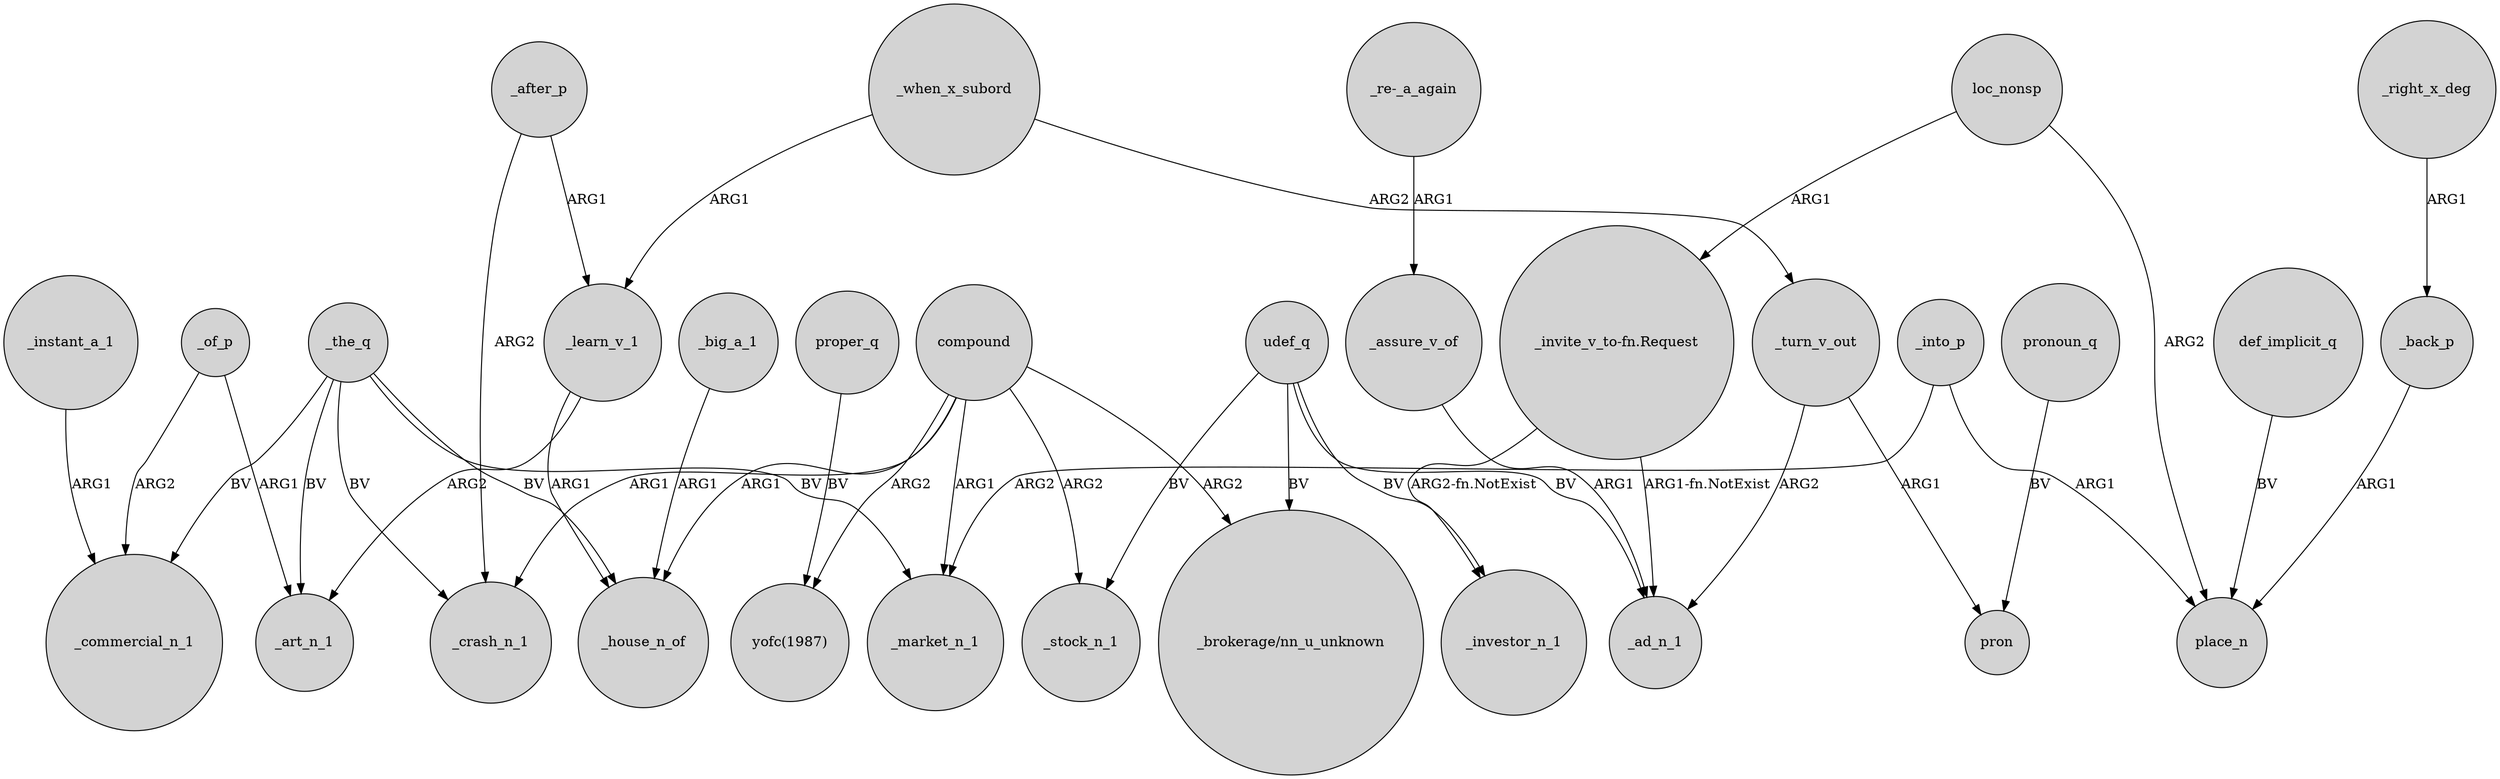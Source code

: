 digraph {
	node [shape=circle style=filled]
	_the_q -> _art_n_1 [label=BV]
	_instant_a_1 -> _commercial_n_1 [label=ARG1]
	_the_q -> _house_n_of [label=BV]
	_after_p -> _learn_v_1 [label=ARG1]
	_learn_v_1 -> _house_n_of [label=ARG1]
	_big_a_1 -> _house_n_of [label=ARG1]
	_into_p -> place_n [label=ARG1]
	udef_q -> _investor_n_1 [label=BV]
	_turn_v_out -> pron [label=ARG1]
	_when_x_subord -> _learn_v_1 [label=ARG1]
	_after_p -> _crash_n_1 [label=ARG2]
	"_invite_v_to-fn.Request" -> _investor_n_1 [label="ARG2-fn.NotExist"]
	_learn_v_1 -> _art_n_1 [label=ARG2]
	compound -> _crash_n_1 [label=ARG1]
	def_implicit_q -> place_n [label=BV]
	compound -> "_brokerage/nn_u_unknown" [label=ARG2]
	_of_p -> _commercial_n_1 [label=ARG2]
	"_re-_a_again" -> _assure_v_of [label=ARG1]
	compound -> _stock_n_1 [label=ARG2]
	udef_q -> "_brokerage/nn_u_unknown" [label=BV]
	pronoun_q -> pron [label=BV]
	udef_q -> _stock_n_1 [label=BV]
	"_invite_v_to-fn.Request" -> _ad_n_1 [label="ARG1-fn.NotExist"]
	compound -> _house_n_of [label=ARG1]
	_assure_v_of -> _ad_n_1 [label=ARG1]
	compound -> "yofc(1987)" [label=ARG2]
	_the_q -> _commercial_n_1 [label=BV]
	_turn_v_out -> _ad_n_1 [label=ARG2]
	udef_q -> _ad_n_1 [label=BV]
	loc_nonsp -> "_invite_v_to-fn.Request" [label=ARG1]
	proper_q -> "yofc(1987)" [label=BV]
	_right_x_deg -> _back_p [label=ARG1]
	loc_nonsp -> place_n [label=ARG2]
	_back_p -> place_n [label=ARG1]
	_into_p -> _market_n_1 [label=ARG2]
	compound -> _market_n_1 [label=ARG1]
	_the_q -> _market_n_1 [label=BV]
	_when_x_subord -> _turn_v_out [label=ARG2]
	_the_q -> _crash_n_1 [label=BV]
	_of_p -> _art_n_1 [label=ARG1]
}
